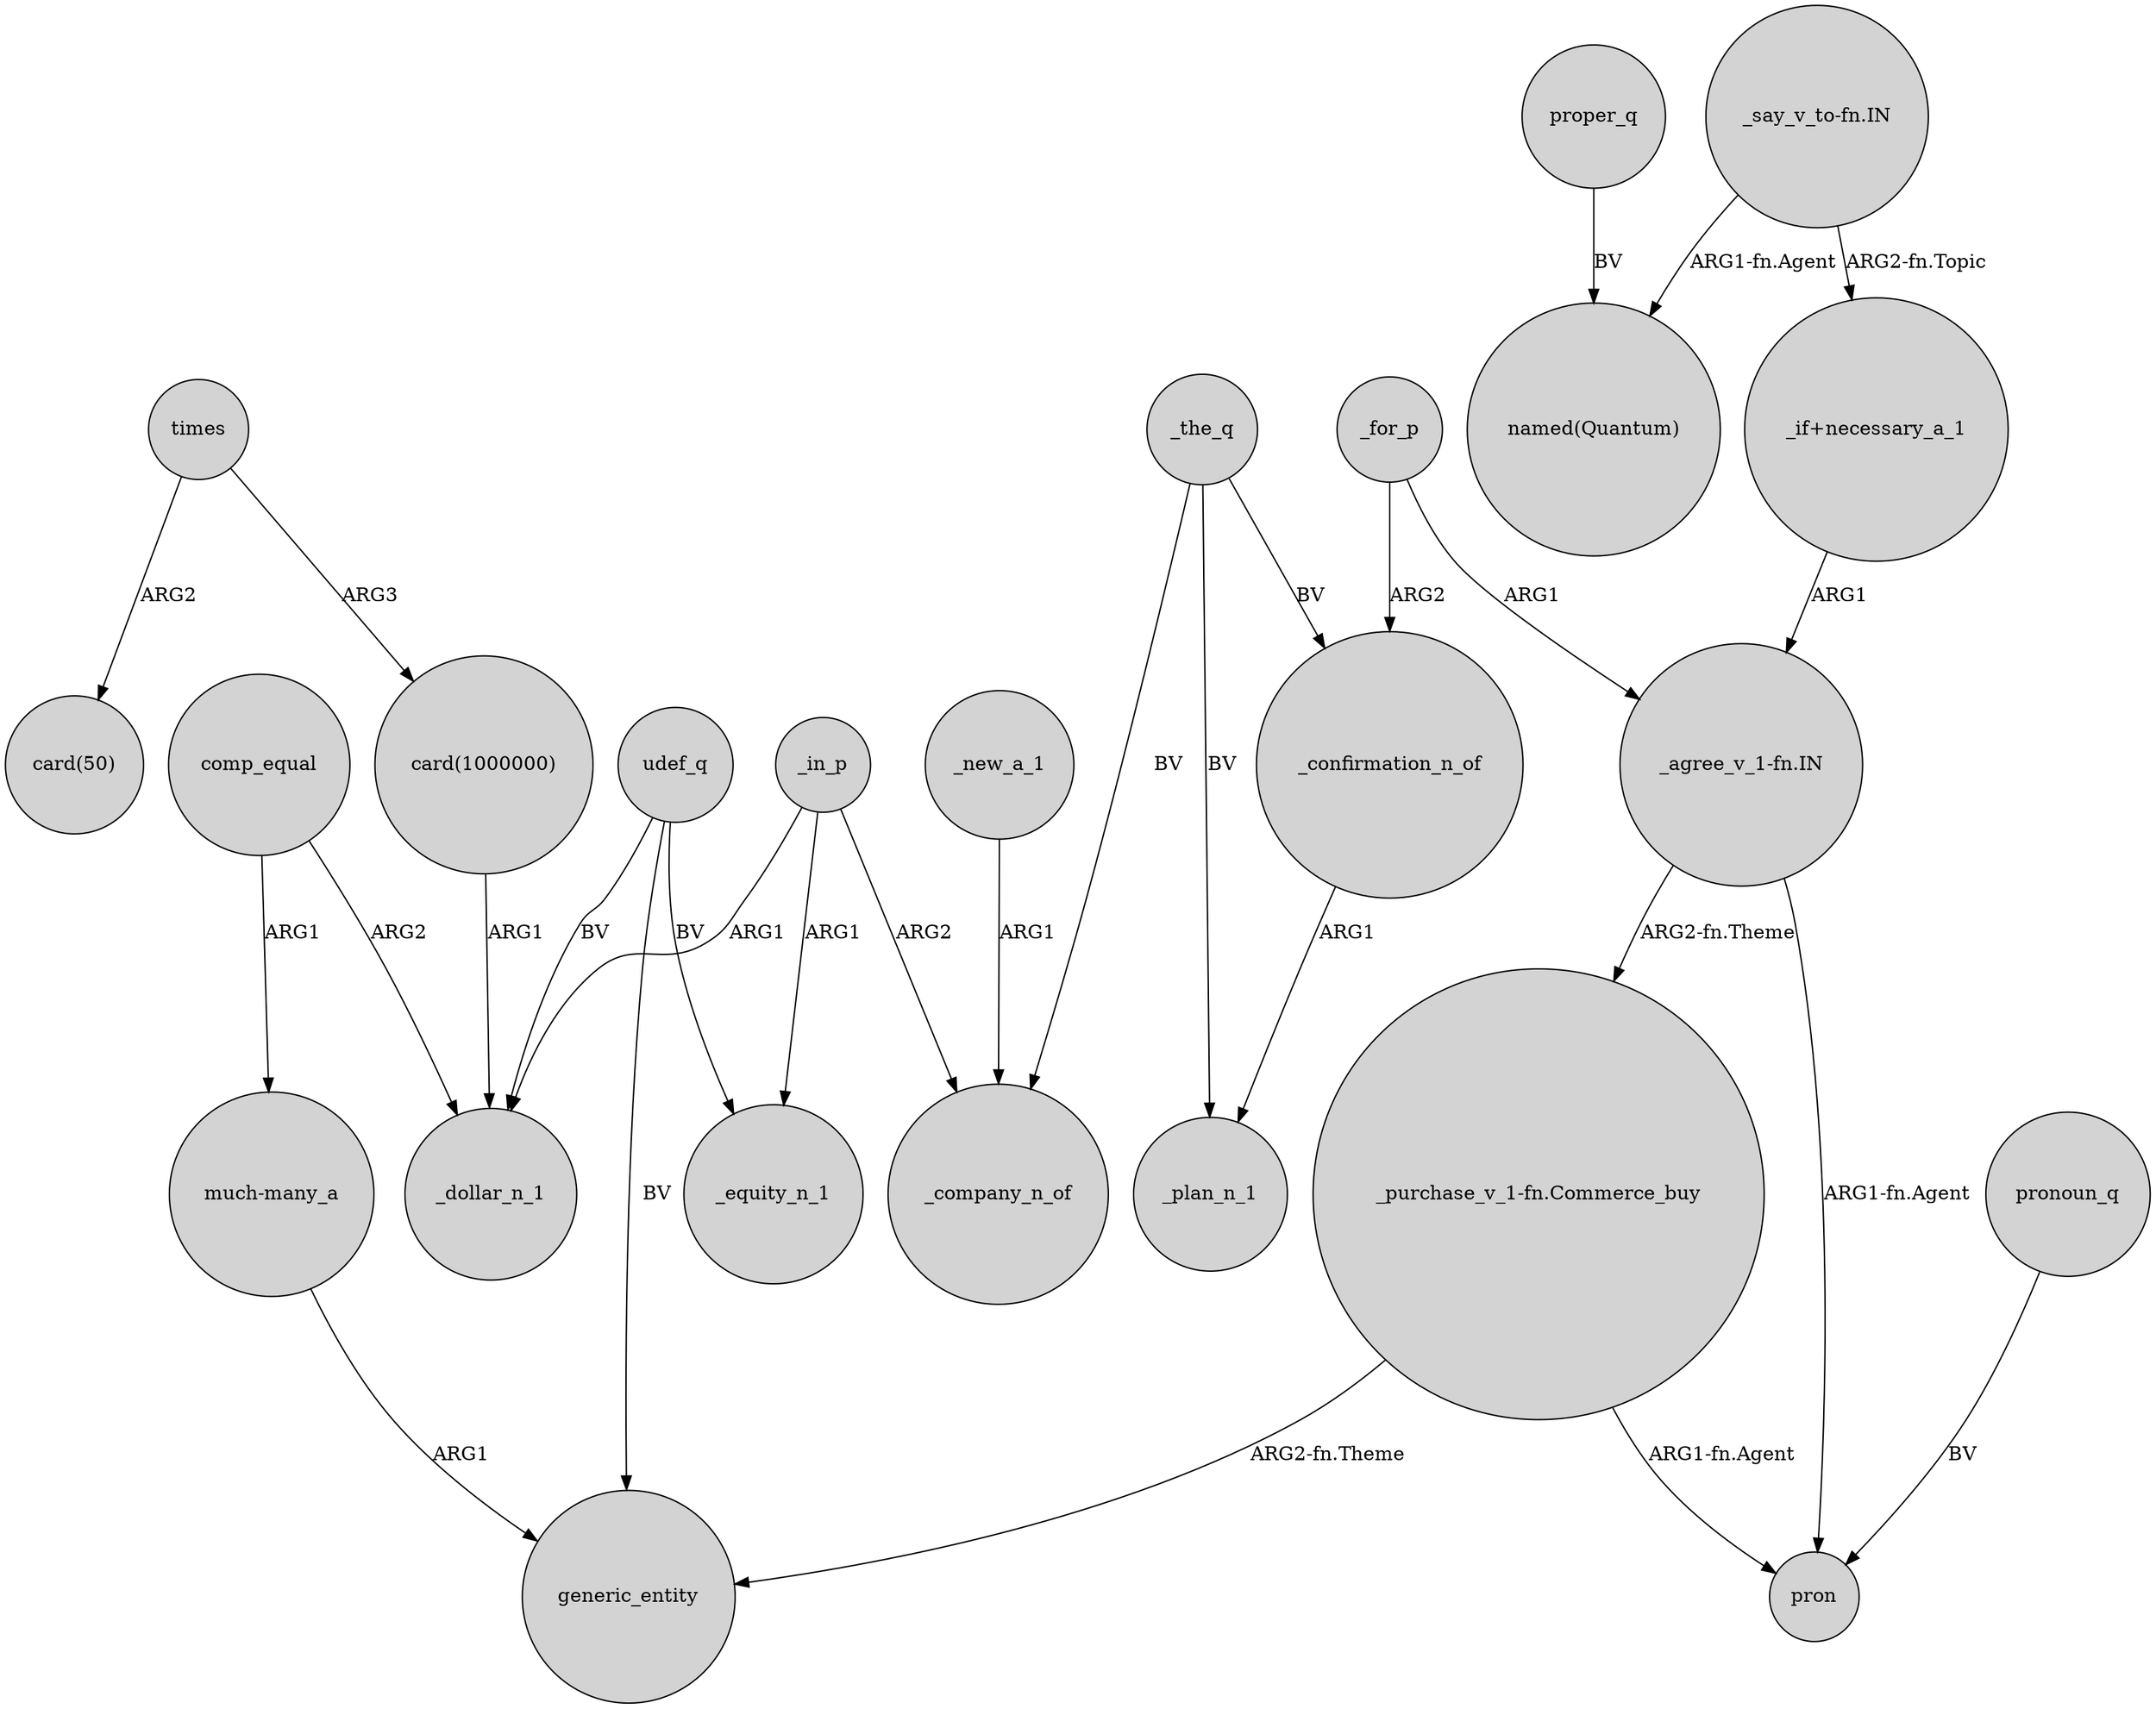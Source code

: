 digraph {
	node [shape=circle style=filled]
	times -> "card(50)" [label=ARG2]
	_in_p -> _equity_n_1 [label=ARG1]
	"card(1000000)" -> _dollar_n_1 [label=ARG1]
	proper_q -> "named(Quantum)" [label=BV]
	udef_q -> generic_entity [label=BV]
	"much-many_a" -> generic_entity [label=ARG1]
	_for_p -> "_agree_v_1-fn.IN" [label=ARG1]
	_the_q -> _plan_n_1 [label=BV]
	"_agree_v_1-fn.IN" -> pron [label="ARG1-fn.Agent"]
	"_say_v_to-fn.IN" -> "_if+necessary_a_1" [label="ARG2-fn.Topic"]
	comp_equal -> "much-many_a" [label=ARG1]
	"_purchase_v_1-fn.Commerce_buy" -> generic_entity [label="ARG2-fn.Theme"]
	comp_equal -> _dollar_n_1 [label=ARG2]
	"_if+necessary_a_1" -> "_agree_v_1-fn.IN" [label=ARG1]
	_the_q -> _company_n_of [label=BV]
	"_purchase_v_1-fn.Commerce_buy" -> pron [label="ARG1-fn.Agent"]
	"_say_v_to-fn.IN" -> "named(Quantum)" [label="ARG1-fn.Agent"]
	pronoun_q -> pron [label=BV]
	_in_p -> _company_n_of [label=ARG2]
	_for_p -> _confirmation_n_of [label=ARG2]
	times -> "card(1000000)" [label=ARG3]
	udef_q -> _equity_n_1 [label=BV]
	_confirmation_n_of -> _plan_n_1 [label=ARG1]
	_the_q -> _confirmation_n_of [label=BV]
	_in_p -> _dollar_n_1 [label=ARG1]
	_new_a_1 -> _company_n_of [label=ARG1]
	"_agree_v_1-fn.IN" -> "_purchase_v_1-fn.Commerce_buy" [label="ARG2-fn.Theme"]
	udef_q -> _dollar_n_1 [label=BV]
}
